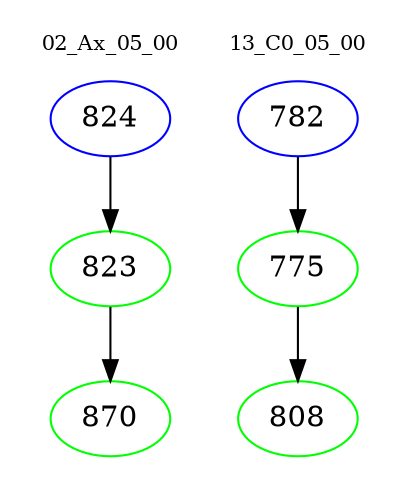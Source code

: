 digraph{
subgraph cluster_0 {
color = white
label = "02_Ax_05_00";
fontsize=10;
T0_824 [label="824", color="blue"]
T0_824 -> T0_823 [color="black"]
T0_823 [label="823", color="green"]
T0_823 -> T0_870 [color="black"]
T0_870 [label="870", color="green"]
}
subgraph cluster_1 {
color = white
label = "13_C0_05_00";
fontsize=10;
T1_782 [label="782", color="blue"]
T1_782 -> T1_775 [color="black"]
T1_775 [label="775", color="green"]
T1_775 -> T1_808 [color="black"]
T1_808 [label="808", color="green"]
}
}
